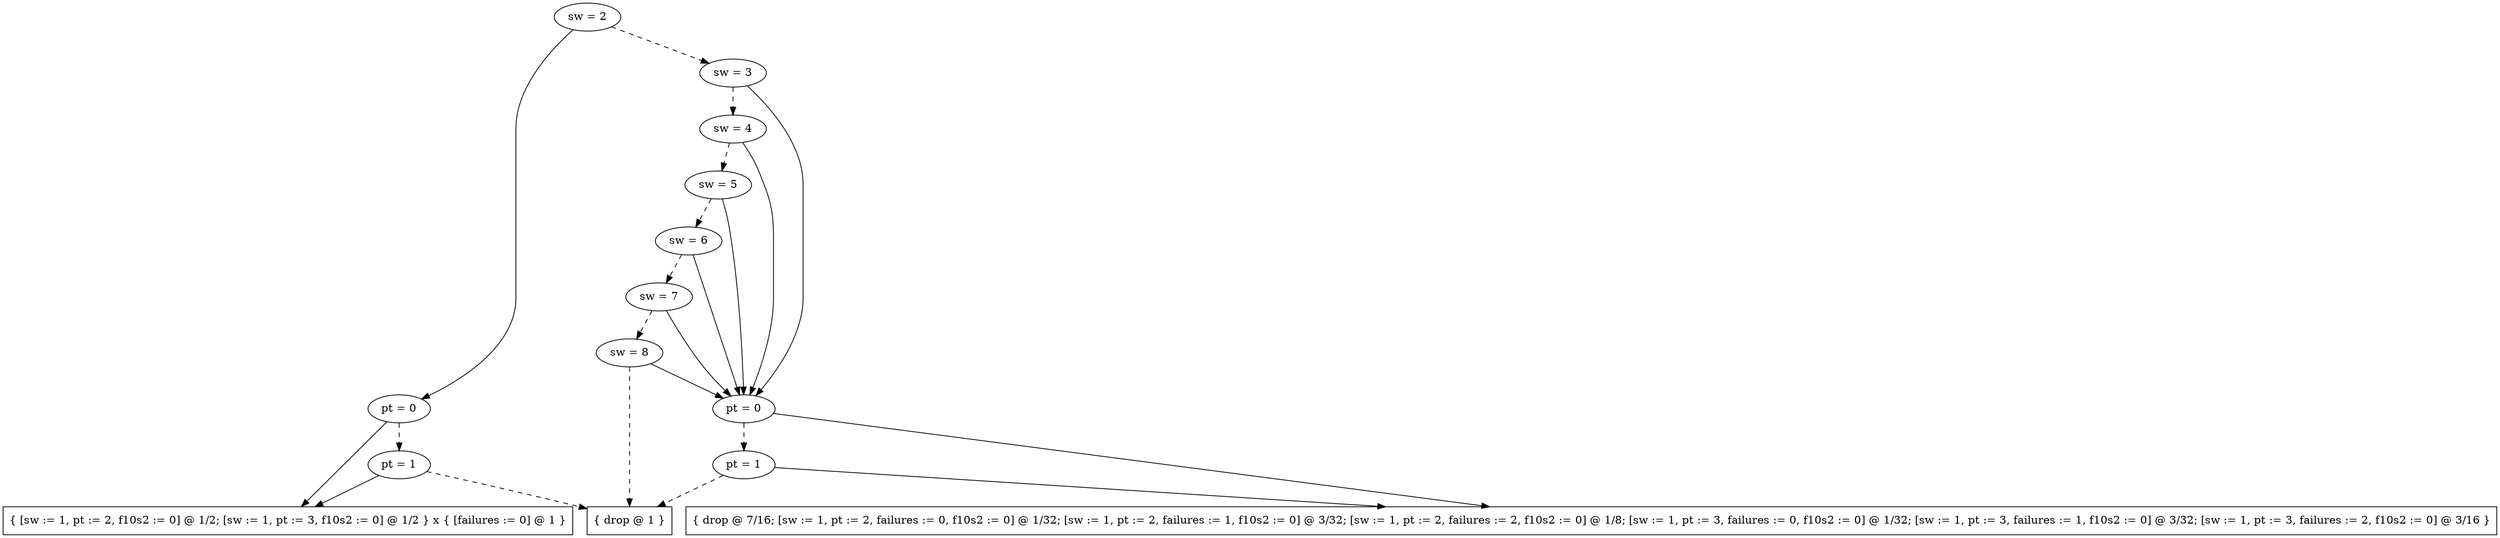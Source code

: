 digraph tdk {
3371 [label="sw = 2"];
3371 -> 3356;
3371 -> 3369 [style="dashed"];
3356 [label="pt = 0"];
3356 -> 3272;
3356 -> 3301 [style="dashed"];
3272 [shape=box label="{ [sw := 1, pt := 2, f10s2 := 0] @ 1/2; [sw := 1, pt := 3, f10s2 := 0] @ 1/2 } x { [failures := 0] @ 1 }"];
3301 [label="pt = 1"];
3301 -> 3272;
3301 -> 0 [style="dashed"];
0 [shape=box label="{ drop @ 1 }"];
3369 [label="sw = 3"];
3369 -> 3349;
3369 -> 3367 [style="dashed"];
3349 [label="pt = 0"];
3349 -> 3216;
3349 -> 3294 [style="dashed"];
3216 [shape=box label="{ drop @ 7/16; [sw := 1, pt := 2, failures := 0, f10s2 := 0] @ 1/32; [sw := 1, pt := 2, failures := 1, f10s2 := 0] @ 3/32; [sw := 1, pt := 2, failures := 2, f10s2 := 0] @ 1/8; [sw := 1, pt := 3, failures := 0, f10s2 := 0] @ 1/32; [sw := 1, pt := 3, failures := 1, f10s2 := 0] @ 3/32; [sw := 1, pt := 3, failures := 2, f10s2 := 0] @ 3/16 }"];
3294 [label="pt = 1"];
3294 -> 3216;
3294 -> 0 [style="dashed"];
3367 [label="sw = 4"];
3367 -> 3349;
3367 -> 3365 [style="dashed"];
3365 [label="sw = 5"];
3365 -> 3349;
3365 -> 3363 [style="dashed"];
3363 [label="sw = 6"];
3363 -> 3349;
3363 -> 3361 [style="dashed"];
3361 [label="sw = 7"];
3361 -> 3349;
3361 -> 3359 [style="dashed"];
3359 [label="sw = 8"];
3359 -> 3349;
3359 -> 0 [style="dashed"];
{rank=same; 3367 ;}
{rank=same; 3301 3294 ;}
{rank=same; 3365 ;}
{rank=same; 3369 ;}
{rank=same; 3371 ;}
{rank=same; 3361 ;}
{rank=same; 3359 ;}
{rank=same; 3363 ;}
{rank=same; 3349 3356 ;}
}
